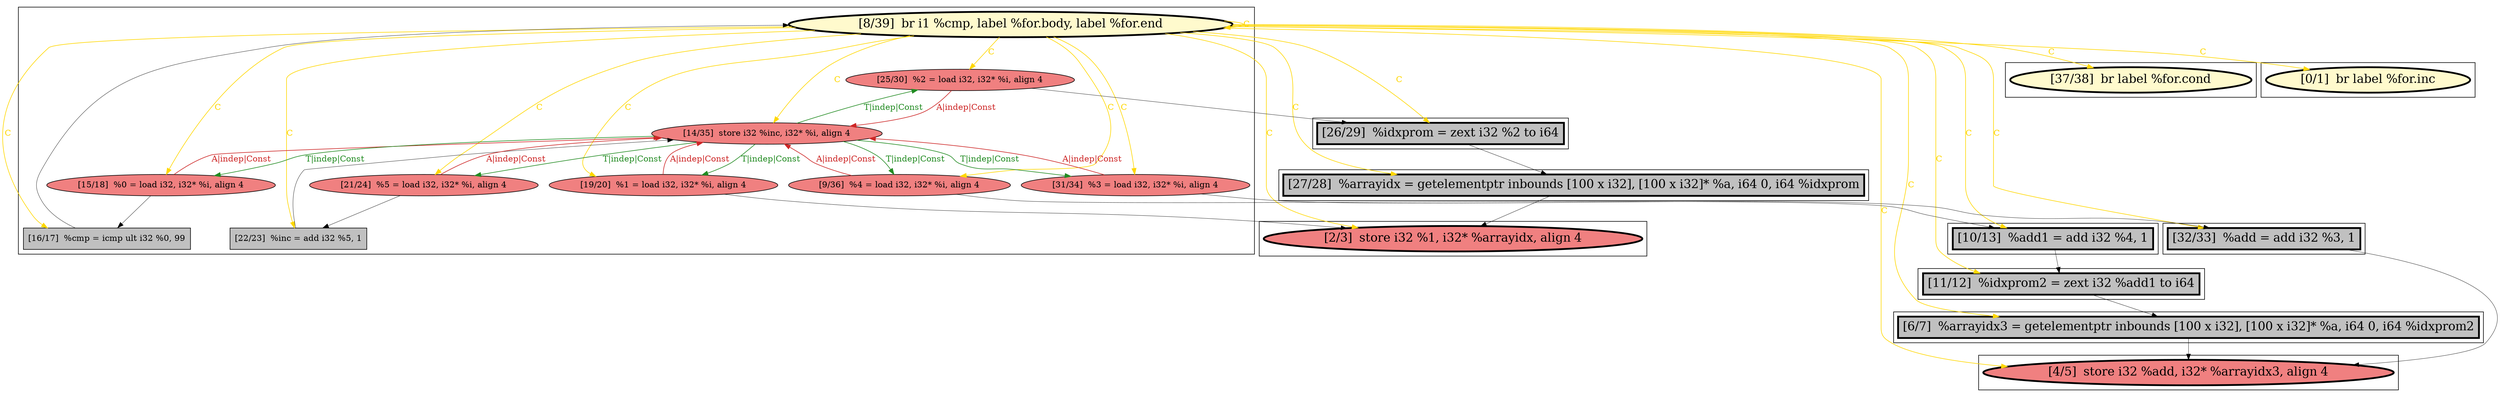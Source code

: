 
digraph G {



node206->node205 [style=solid,color=gold,label="C",penwidth=1.0,fontcolor=gold ]
node206->node202 [style=solid,color=gold,label="C",penwidth=1.0,fontcolor=gold ]
node206->node208 [style=solid,color=gold,label="C",penwidth=1.0,fontcolor=gold ]
node206->node200 [style=solid,color=gold,label="C",penwidth=1.0,fontcolor=gold ]
node206->node198 [style=solid,color=gold,label="C",penwidth=1.0,fontcolor=gold ]
node210->node204 [style=solid,color=forestgreen,label="T|indep|Const",penwidth=1.0,fontcolor=forestgreen ]
node204->node210 [style=solid,color=firebrick3,label="A|indep|Const",penwidth=1.0,fontcolor=firebrick3 ]
node206->node207 [style=solid,color=gold,label="C",penwidth=1.0,fontcolor=gold ]
node210->node205 [style=solid,color=forestgreen,label="T|indep|Const",penwidth=1.0,fontcolor=forestgreen ]
node205->node210 [style=solid,color=firebrick3,label="A|indep|Const",penwidth=1.0,fontcolor=firebrick3 ]
node212->node198 [style=solid,color=black,label="",penwidth=0.5,fontcolor=black ]
node205->node211 [style=solid,color=black,label="",penwidth=0.5,fontcolor=black ]
node206->node204 [style=solid,color=gold,label="C",penwidth=1.0,fontcolor=gold ]
node213->node199 [style=solid,color=black,label="",penwidth=0.5,fontcolor=black ]
node206->node214 [style=solid,color=gold,label="C",penwidth=1.0,fontcolor=gold ]
node206->node212 [style=solid,color=gold,label="C",penwidth=1.0,fontcolor=gold ]
node206->node197 [style=solid,color=gold,label="C",penwidth=1.0,fontcolor=gold ]
node206->node199 [style=solid,color=gold,label="C",penwidth=1.0,fontcolor=gold ]
node201->node213 [style=solid,color=black,label="",penwidth=0.5,fontcolor=black ]
node206->node203 [style=solid,color=gold,label="C",penwidth=1.0,fontcolor=gold ]
node208->node209 [style=solid,color=black,label="",penwidth=0.5,fontcolor=black ]
node207->node197 [style=solid,color=black,label="",penwidth=0.5,fontcolor=black ]
node204->node202 [style=solid,color=black,label="",penwidth=0.5,fontcolor=black ]
node206->node201 [style=solid,color=gold,label="C",penwidth=1.0,fontcolor=gold ]
node206->node213 [style=solid,color=gold,label="C",penwidth=1.0,fontcolor=gold ]
node214->node197 [style=solid,color=black,label="",penwidth=0.5,fontcolor=black ]
node201->node210 [style=solid,color=firebrick3,label="A|indep|Const",penwidth=1.0,fontcolor=firebrick3 ]
node202->node210 [style=solid,color=black,label="",penwidth=0.5,fontcolor=black ]
node210->node201 [style=solid,color=forestgreen,label="T|indep|Const",penwidth=1.0,fontcolor=forestgreen ]
node210->node208 [style=solid,color=forestgreen,label="T|indep|Const",penwidth=1.0,fontcolor=forestgreen ]
node206->node209 [style=solid,color=gold,label="C",penwidth=1.0,fontcolor=gold ]
node215->node212 [style=solid,color=black,label="",penwidth=0.5,fontcolor=black ]
node203->node215 [style=solid,color=black,label="",penwidth=0.5,fontcolor=black ]
node211->node214 [style=solid,color=black,label="",penwidth=0.5,fontcolor=black ]
node206->node210 [style=solid,color=gold,label="C",penwidth=1.0,fontcolor=gold ]
node206->node206 [style=solid,color=gold,label="C",penwidth=1.0,fontcolor=gold ]
node203->node210 [style=solid,color=firebrick3,label="A|indep|Const",penwidth=1.0,fontcolor=firebrick3 ]
node198->node199 [style=solid,color=black,label="",penwidth=0.5,fontcolor=black ]
node206->node215 [style=solid,color=gold,label="C",penwidth=1.0,fontcolor=gold ]
node210->node203 [style=solid,color=forestgreen,label="T|indep|Const",penwidth=1.0,fontcolor=forestgreen ]
node209->node206 [style=solid,color=black,label="",penwidth=0.5,fontcolor=black ]
node206->node196 [style=solid,color=gold,label="C",penwidth=1.0,fontcolor=gold ]
node206->node211 [style=solid,color=gold,label="C",penwidth=1.0,fontcolor=gold ]
node208->node210 [style=solid,color=firebrick3,label="A|indep|Const",penwidth=1.0,fontcolor=firebrick3 ]
node207->node210 [style=solid,color=firebrick3,label="A|indep|Const",penwidth=1.0,fontcolor=firebrick3 ]
node210->node207 [style=solid,color=forestgreen,label="T|indep|Const",penwidth=1.0,fontcolor=forestgreen ]


subgraph cluster10 {


node215 [penwidth=3.0,fontsize=20,fillcolor=grey,label="[10/13]  %add1 = add i32 %4, 1",shape=rectangle,style=filled ]



}

subgraph cluster9 {


node214 [penwidth=3.0,fontsize=20,fillcolor=grey,label="[27/28]  %arrayidx = getelementptr inbounds [100 x i32], [100 x i32]* %a, i64 0, i64 %idxprom",shape=rectangle,style=filled ]



}

subgraph cluster8 {


node213 [penwidth=3.0,fontsize=20,fillcolor=grey,label="[32/33]  %add = add i32 %3, 1",shape=rectangle,style=filled ]



}

subgraph cluster7 {


node212 [penwidth=3.0,fontsize=20,fillcolor=grey,label="[11/12]  %idxprom2 = zext i32 %add1 to i64",shape=rectangle,style=filled ]



}

subgraph cluster6 {


node211 [penwidth=3.0,fontsize=20,fillcolor=grey,label="[26/29]  %idxprom = zext i32 %2 to i64",shape=rectangle,style=filled ]



}

subgraph cluster0 {


node196 [penwidth=3.0,fontsize=20,fillcolor=lemonchiffon,label="[0/1]  br label %for.inc",shape=ellipse,style=filled ]



}

subgraph cluster5 {


node210 [fillcolor=lightcoral,label="[14/35]  store i32 %inc, i32* %i, align 4",shape=ellipse,style=filled ]
node209 [fillcolor=grey,label="[16/17]  %cmp = icmp ult i32 %0, 99",shape=rectangle,style=filled ]
node208 [fillcolor=lightcoral,label="[15/18]  %0 = load i32, i32* %i, align 4",shape=ellipse,style=filled ]
node207 [fillcolor=lightcoral,label="[19/20]  %1 = load i32, i32* %i, align 4",shape=ellipse,style=filled ]
node202 [fillcolor=grey,label="[22/23]  %inc = add i32 %5, 1",shape=rectangle,style=filled ]
node201 [fillcolor=lightcoral,label="[31/34]  %3 = load i32, i32* %i, align 4",shape=ellipse,style=filled ]
node203 [fillcolor=lightcoral,label="[9/36]  %4 = load i32, i32* %i, align 4",shape=ellipse,style=filled ]
node205 [fillcolor=lightcoral,label="[25/30]  %2 = load i32, i32* %i, align 4",shape=ellipse,style=filled ]
node204 [fillcolor=lightcoral,label="[21/24]  %5 = load i32, i32* %i, align 4",shape=ellipse,style=filled ]
node206 [penwidth=3.0,fontsize=20,fillcolor=lemonchiffon,label="[8/39]  br i1 %cmp, label %for.body, label %for.end",shape=ellipse,style=filled ]



}

subgraph cluster1 {


node197 [penwidth=3.0,fontsize=20,fillcolor=lightcoral,label="[2/3]  store i32 %1, i32* %arrayidx, align 4",shape=ellipse,style=filled ]



}

subgraph cluster2 {


node198 [penwidth=3.0,fontsize=20,fillcolor=grey,label="[6/7]  %arrayidx3 = getelementptr inbounds [100 x i32], [100 x i32]* %a, i64 0, i64 %idxprom2",shape=rectangle,style=filled ]



}

subgraph cluster3 {


node199 [penwidth=3.0,fontsize=20,fillcolor=lightcoral,label="[4/5]  store i32 %add, i32* %arrayidx3, align 4",shape=ellipse,style=filled ]



}

subgraph cluster4 {


node200 [penwidth=3.0,fontsize=20,fillcolor=lemonchiffon,label="[37/38]  br label %for.cond",shape=ellipse,style=filled ]



}

}

